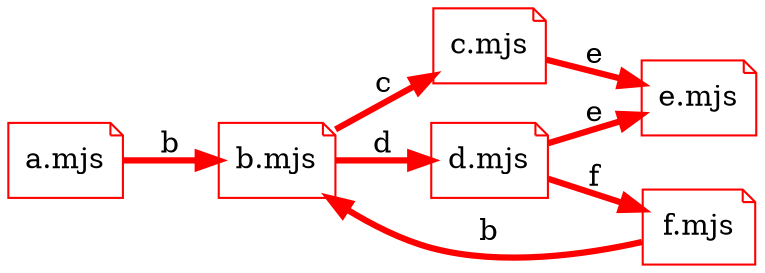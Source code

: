 strict digraph {
  rankdir=LR;

  "a" [label="a.mjs", shape=note, color=red];
  "b" [label="b.mjs", shape=note, color=red];
  "c" [label="c.mjs", shape=note, color=red];
  "d" [label="d.mjs", shape=note, color=red];
  "e" [label="e.mjs", shape=note, color=red];
  "f" [label="f.mjs", shape=note, color=red];

  "a" -> "b" [label=b, color=red, penwidth=3];
  "b" -> "d" [label=d, color=red, penwidth=3];
  "b" -> "c" [label=c, color=red, penwidth=3];
  "d" -> "e" [label=e, color=red, penwidth=3];
  "d" -> "f" [label=f, color=red, penwidth=3];
  "c" -> "e" [label=e, color=red, penwidth=3];
  "f" -> "b" [label=b, color=red, penwidth=3];
}
